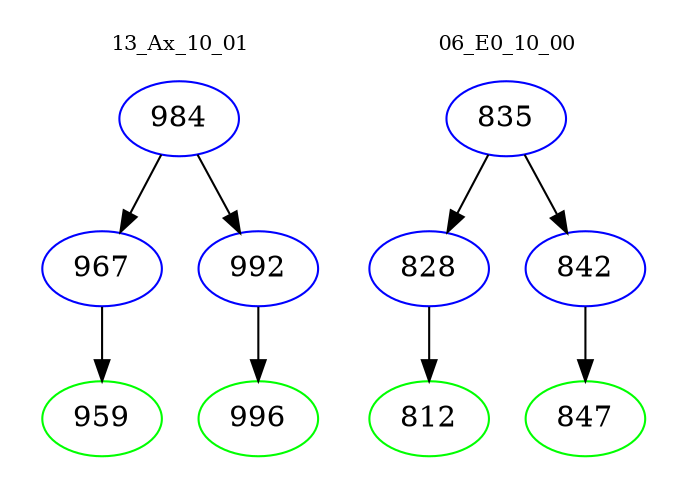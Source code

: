digraph{
subgraph cluster_0 {
color = white
label = "13_Ax_10_01";
fontsize=10;
T0_984 [label="984", color="blue"]
T0_984 -> T0_967 [color="black"]
T0_967 [label="967", color="blue"]
T0_967 -> T0_959 [color="black"]
T0_959 [label="959", color="green"]
T0_984 -> T0_992 [color="black"]
T0_992 [label="992", color="blue"]
T0_992 -> T0_996 [color="black"]
T0_996 [label="996", color="green"]
}
subgraph cluster_1 {
color = white
label = "06_E0_10_00";
fontsize=10;
T1_835 [label="835", color="blue"]
T1_835 -> T1_828 [color="black"]
T1_828 [label="828", color="blue"]
T1_828 -> T1_812 [color="black"]
T1_812 [label="812", color="green"]
T1_835 -> T1_842 [color="black"]
T1_842 [label="842", color="blue"]
T1_842 -> T1_847 [color="black"]
T1_847 [label="847", color="green"]
}
}
